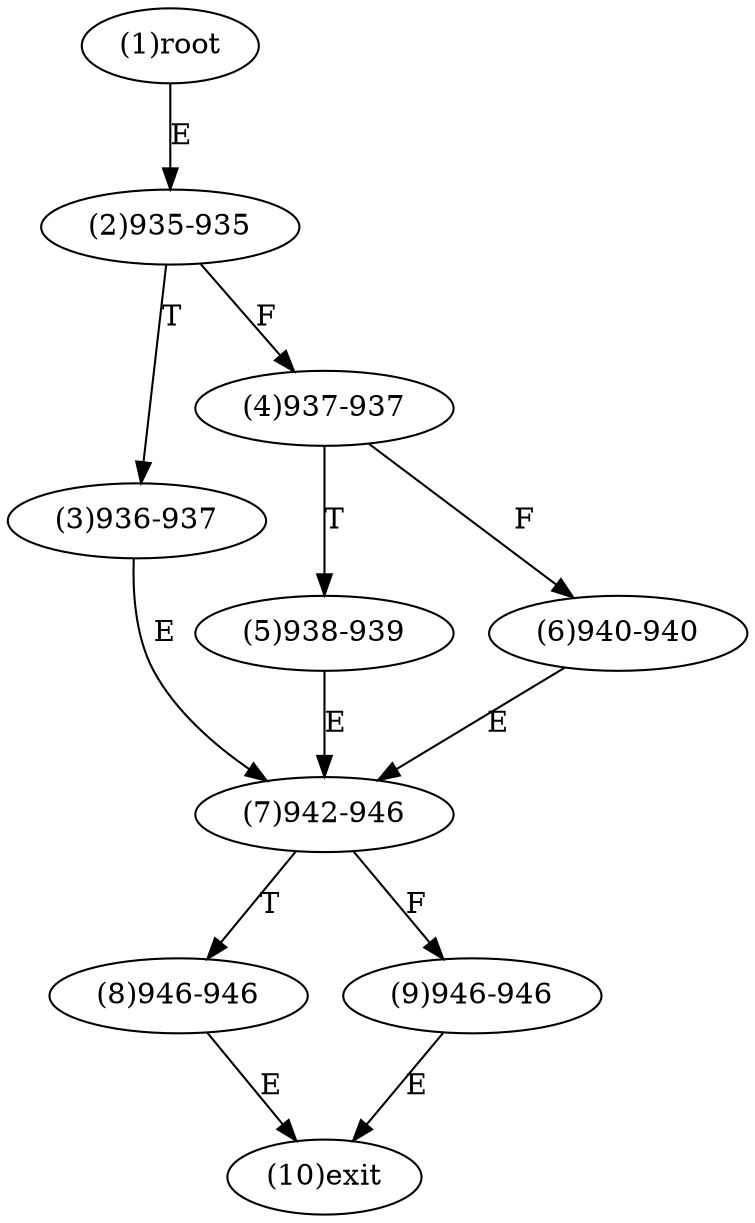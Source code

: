 digraph "" { 
1[ label="(1)root"];
2[ label="(2)935-935"];
3[ label="(3)936-937"];
4[ label="(4)937-937"];
5[ label="(5)938-939"];
6[ label="(6)940-940"];
7[ label="(7)942-946"];
8[ label="(8)946-946"];
9[ label="(9)946-946"];
10[ label="(10)exit"];
1->2[ label="E"];
2->4[ label="F"];
2->3[ label="T"];
3->7[ label="E"];
4->6[ label="F"];
4->5[ label="T"];
5->7[ label="E"];
6->7[ label="E"];
7->9[ label="F"];
7->8[ label="T"];
8->10[ label="E"];
9->10[ label="E"];
}